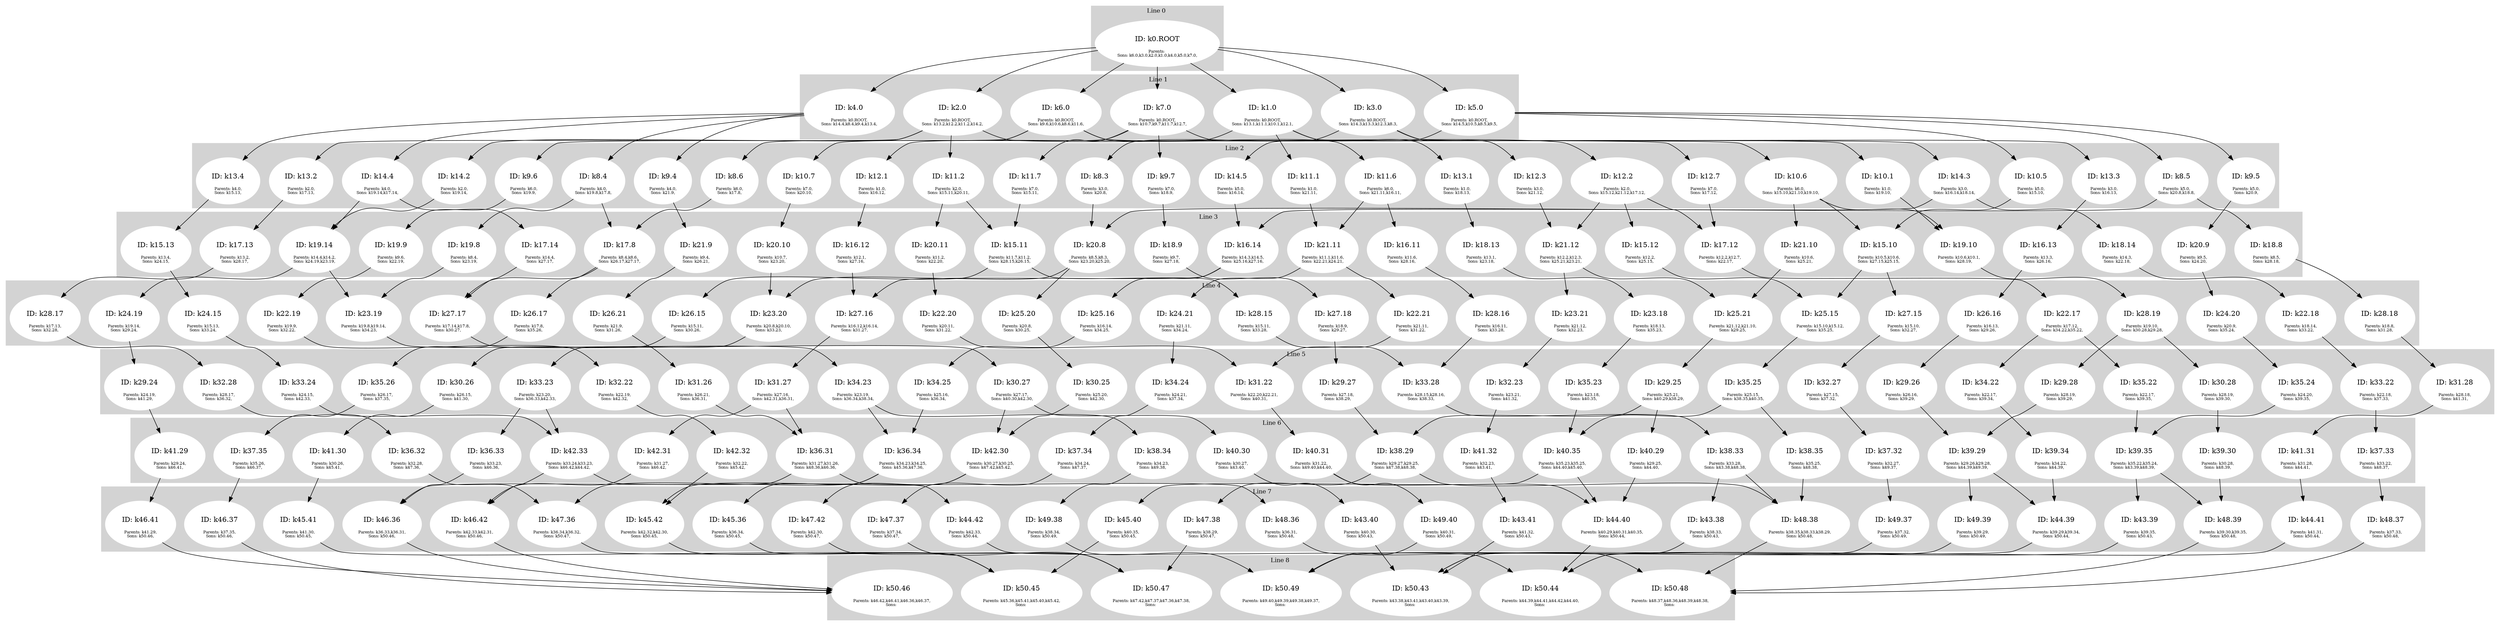 digraph G {
     compound=true 
subgraph cluster_line_0 {
 style=filled;
 color=lightgrey; 
     node [style=filled,color=white]; 
k0_ROOT [label=<<BR /> ID: k0.ROOT <BR /><BR /><FONT POINT-SIZE="8">Parents: </FONT><BR /><FONT POINT-SIZE="8">Sons: k6.0,k3.0,k2.0,k1.0,k4.0,k5.0,k7.0,</FONT>>]
     fontsize="12" 
     label = "Line 0 " 
 }
subgraph cluster_line_1 {
 style=filled;
 color=lightgrey; 
     node [style=filled,color=white]; 
k6_0 [label=<<BR /> ID: k6.0 <BR /><BR /><FONT POINT-SIZE="8">Parents: k0.ROOT,</FONT><BR /><FONT POINT-SIZE="8">Sons: k9.6,k10.6,k8.6,k11.6,</FONT>>]k3_0 [label=<<BR /> ID: k3.0 <BR /><BR /><FONT POINT-SIZE="8">Parents: k0.ROOT,</FONT><BR /><FONT POINT-SIZE="8">Sons: k14.3,k13.3,k12.3,k8.3,</FONT>>]k2_0 [label=<<BR /> ID: k2.0 <BR /><BR /><FONT POINT-SIZE="8">Parents: k0.ROOT,</FONT><BR /><FONT POINT-SIZE="8">Sons: k13.2,k12.2,k11.2,k14.2,</FONT>>]k1_0 [label=<<BR /> ID: k1.0 <BR /><BR /><FONT POINT-SIZE="8">Parents: k0.ROOT,</FONT><BR /><FONT POINT-SIZE="8">Sons: k13.1,k11.1,k10.1,k12.1,</FONT>>]k4_0 [label=<<BR /> ID: k4.0 <BR /><BR /><FONT POINT-SIZE="8">Parents: k0.ROOT,</FONT><BR /><FONT POINT-SIZE="8">Sons: k14.4,k8.4,k9.4,k13.4,</FONT>>]k5_0 [label=<<BR /> ID: k5.0 <BR /><BR /><FONT POINT-SIZE="8">Parents: k0.ROOT,</FONT><BR /><FONT POINT-SIZE="8">Sons: k14.5,k10.5,k8.5,k9.5,</FONT>>]k7_0 [label=<<BR /> ID: k7.0 <BR /><BR /><FONT POINT-SIZE="8">Parents: k0.ROOT,</FONT><BR /><FONT POINT-SIZE="8">Sons: k10.7,k9.7,k11.7,k12.7,</FONT>>]
     fontsize="12" 
     label = "Line 1 " 
 }
subgraph cluster_line_2 {
 style=filled;
 color=lightgrey; 
     node [style=filled,color=white]; 
k14_5 [label=<<BR /> ID: k14.5 <BR /><BR /><FONT POINT-SIZE="8">Parents: k5.0,</FONT><BR /><FONT POINT-SIZE="8">Sons: k16.14,</FONT>>]k14_4 [label=<<BR /> ID: k14.4 <BR /><BR /><FONT POINT-SIZE="8">Parents: k4.0,</FONT><BR /><FONT POINT-SIZE="8">Sons: k19.14,k17.14,</FONT>>]k10_7 [label=<<BR /> ID: k10.7 <BR /><BR /><FONT POINT-SIZE="8">Parents: k7.0,</FONT><BR /><FONT POINT-SIZE="8">Sons: k20.10,</FONT>>]k8_4 [label=<<BR /> ID: k8.4 <BR /><BR /><FONT POINT-SIZE="8">Parents: k4.0,</FONT><BR /><FONT POINT-SIZE="8">Sons: k19.8,k17.8,</FONT>>]k12_2 [label=<<BR /> ID: k12.2 <BR /><BR /><FONT POINT-SIZE="8">Parents: k2.0,</FONT><BR /><FONT POINT-SIZE="8">Sons: k15.12,k21.12,k17.12,</FONT>>]k11_7 [label=<<BR /> ID: k11.7 <BR /><BR /><FONT POINT-SIZE="8">Parents: k7.0,</FONT><BR /><FONT POINT-SIZE="8">Sons: k15.11,</FONT>>]k13_1 [label=<<BR /> ID: k13.1 <BR /><BR /><FONT POINT-SIZE="8">Parents: k1.0,</FONT><BR /><FONT POINT-SIZE="8">Sons: k18.13,</FONT>>]k9_5 [label=<<BR /> ID: k9.5 <BR /><BR /><FONT POINT-SIZE="8">Parents: k5.0,</FONT><BR /><FONT POINT-SIZE="8">Sons: k20.9,</FONT>>]k10_6 [label=<<BR /> ID: k10.6 <BR /><BR /><FONT POINT-SIZE="8">Parents: k6.0,</FONT><BR /><FONT POINT-SIZE="8">Sons: k15.10,k21.10,k19.10,</FONT>>]k9_6 [label=<<BR /> ID: k9.6 <BR /><BR /><FONT POINT-SIZE="8">Parents: k6.0,</FONT><BR /><FONT POINT-SIZE="8">Sons: k19.9,</FONT>>]k14_2 [label=<<BR /> ID: k14.2 <BR /><BR /><FONT POINT-SIZE="8">Parents: k2.0,</FONT><BR /><FONT POINT-SIZE="8">Sons: k19.14,</FONT>>]k12_1 [label=<<BR /> ID: k12.1 <BR /><BR /><FONT POINT-SIZE="8">Parents: k1.0,</FONT><BR /><FONT POINT-SIZE="8">Sons: k16.12,</FONT>>]k8_3 [label=<<BR /> ID: k8.3 <BR /><BR /><FONT POINT-SIZE="8">Parents: k3.0,</FONT><BR /><FONT POINT-SIZE="8">Sons: k20.8,</FONT>>]k14_3 [label=<<BR /> ID: k14.3 <BR /><BR /><FONT POINT-SIZE="8">Parents: k3.0,</FONT><BR /><FONT POINT-SIZE="8">Sons: k16.14,k18.14,</FONT>>]k13_3 [label=<<BR /> ID: k13.3 <BR /><BR /><FONT POINT-SIZE="8">Parents: k3.0,</FONT><BR /><FONT POINT-SIZE="8">Sons: k16.13,</FONT>>]k13_4 [label=<<BR /> ID: k13.4 <BR /><BR /><FONT POINT-SIZE="8">Parents: k4.0,</FONT><BR /><FONT POINT-SIZE="8">Sons: k15.13,</FONT>>]k10_5 [label=<<BR /> ID: k10.5 <BR /><BR /><FONT POINT-SIZE="8">Parents: k5.0,</FONT><BR /><FONT POINT-SIZE="8">Sons: k15.10,</FONT>>]k9_7 [label=<<BR /> ID: k9.7 <BR /><BR /><FONT POINT-SIZE="8">Parents: k7.0,</FONT><BR /><FONT POINT-SIZE="8">Sons: k18.9,</FONT>>]k11_1 [label=<<BR /> ID: k11.1 <BR /><BR /><FONT POINT-SIZE="8">Parents: k1.0,</FONT><BR /><FONT POINT-SIZE="8">Sons: k21.11,</FONT>>]k12_3 [label=<<BR /> ID: k12.3 <BR /><BR /><FONT POINT-SIZE="8">Parents: k3.0,</FONT><BR /><FONT POINT-SIZE="8">Sons: k21.12,</FONT>>]k8_6 [label=<<BR /> ID: k8.6 <BR /><BR /><FONT POINT-SIZE="8">Parents: k6.0,</FONT><BR /><FONT POINT-SIZE="8">Sons: k17.8,</FONT>>]k9_4 [label=<<BR /> ID: k9.4 <BR /><BR /><FONT POINT-SIZE="8">Parents: k4.0,</FONT><BR /><FONT POINT-SIZE="8">Sons: k21.9,</FONT>>]k13_2 [label=<<BR /> ID: k13.2 <BR /><BR /><FONT POINT-SIZE="8">Parents: k2.0,</FONT><BR /><FONT POINT-SIZE="8">Sons: k17.13,</FONT>>]k8_5 [label=<<BR /> ID: k8.5 <BR /><BR /><FONT POINT-SIZE="8">Parents: k5.0,</FONT><BR /><FONT POINT-SIZE="8">Sons: k20.8,k18.8,</FONT>>]k11_2 [label=<<BR /> ID: k11.2 <BR /><BR /><FONT POINT-SIZE="8">Parents: k2.0,</FONT><BR /><FONT POINT-SIZE="8">Sons: k15.11,k20.11,</FONT>>]k10_1 [label=<<BR /> ID: k10.1 <BR /><BR /><FONT POINT-SIZE="8">Parents: k1.0,</FONT><BR /><FONT POINT-SIZE="8">Sons: k19.10,</FONT>>]k12_7 [label=<<BR /> ID: k12.7 <BR /><BR /><FONT POINT-SIZE="8">Parents: k7.0,</FONT><BR /><FONT POINT-SIZE="8">Sons: k17.12,</FONT>>]k11_6 [label=<<BR /> ID: k11.6 <BR /><BR /><FONT POINT-SIZE="8">Parents: k6.0,</FONT><BR /><FONT POINT-SIZE="8">Sons: k21.11,k16.11,</FONT>>]
     fontsize="12" 
     label = "Line 2 " 
 }
subgraph cluster_line_3 {
 style=filled;
 color=lightgrey; 
     node [style=filled,color=white]; 
k21_9 [label=<<BR /> ID: k21.9 <BR /><BR /><FONT POINT-SIZE="8">Parents: k9.4,</FONT><BR /><FONT POINT-SIZE="8">Sons: k26.21,</FONT>>]k19_9 [label=<<BR /> ID: k19.9 <BR /><BR /><FONT POINT-SIZE="8">Parents: k9.6,</FONT><BR /><FONT POINT-SIZE="8">Sons: k22.19,</FONT>>]k18_14 [label=<<BR /> ID: k18.14 <BR /><BR /><FONT POINT-SIZE="8">Parents: k14.3,</FONT><BR /><FONT POINT-SIZE="8">Sons: k22.18,</FONT>>]k15_10 [label=<<BR /> ID: k15.10 <BR /><BR /><FONT POINT-SIZE="8">Parents: k10.5,k10.6,</FONT><BR /><FONT POINT-SIZE="8">Sons: k27.15,k25.15,</FONT>>]k18_9 [label=<<BR /> ID: k18.9 <BR /><BR /><FONT POINT-SIZE="8">Parents: k9.7,</FONT><BR /><FONT POINT-SIZE="8">Sons: k27.18,</FONT>>]k18_8 [label=<<BR /> ID: k18.8 <BR /><BR /><FONT POINT-SIZE="8">Parents: k8.5,</FONT><BR /><FONT POINT-SIZE="8">Sons: k28.18,</FONT>>]k16_11 [label=<<BR /> ID: k16.11 <BR /><BR /><FONT POINT-SIZE="8">Parents: k11.6,</FONT><BR /><FONT POINT-SIZE="8">Sons: k28.16,</FONT>>]k17_8 [label=<<BR /> ID: k17.8 <BR /><BR /><FONT POINT-SIZE="8">Parents: k8.4,k8.6,</FONT><BR /><FONT POINT-SIZE="8">Sons: k26.17,k27.17,</FONT>>]k15_13 [label=<<BR /> ID: k15.13 <BR /><BR /><FONT POINT-SIZE="8">Parents: k13.4,</FONT><BR /><FONT POINT-SIZE="8">Sons: k24.15,</FONT>>]k16_14 [label=<<BR /> ID: k16.14 <BR /><BR /><FONT POINT-SIZE="8">Parents: k14.3,k14.5,</FONT><BR /><FONT POINT-SIZE="8">Sons: k25.16,k27.16,</FONT>>]k21_12 [label=<<BR /> ID: k21.12 <BR /><BR /><FONT POINT-SIZE="8">Parents: k12.2,k12.3,</FONT><BR /><FONT POINT-SIZE="8">Sons: k25.21,k23.21,</FONT>>]k19_14 [label=<<BR /> ID: k19.14 <BR /><BR /><FONT POINT-SIZE="8">Parents: k14.4,k14.2,</FONT><BR /><FONT POINT-SIZE="8">Sons: k24.19,k23.19,</FONT>>]k19_10 [label=<<BR /> ID: k19.10 <BR /><BR /><FONT POINT-SIZE="8">Parents: k10.6,k10.1,</FONT><BR /><FONT POINT-SIZE="8">Sons: k28.19,</FONT>>]k17_14 [label=<<BR /> ID: k17.14 <BR /><BR /><FONT POINT-SIZE="8">Parents: k14.4,</FONT><BR /><FONT POINT-SIZE="8">Sons: k27.17,</FONT>>]k17_13 [label=<<BR /> ID: k17.13 <BR /><BR /><FONT POINT-SIZE="8">Parents: k13.2,</FONT><BR /><FONT POINT-SIZE="8">Sons: k28.17,</FONT>>]k21_11 [label=<<BR /> ID: k21.11 <BR /><BR /><FONT POINT-SIZE="8">Parents: k11.1,k11.6,</FONT><BR /><FONT POINT-SIZE="8">Sons: k22.21,k24.21,</FONT>>]k15_11 [label=<<BR /> ID: k15.11 <BR /><BR /><FONT POINT-SIZE="8">Parents: k11.7,k11.2,</FONT><BR /><FONT POINT-SIZE="8">Sons: k28.15,k26.15,</FONT>>]k20_11 [label=<<BR /> ID: k20.11 <BR /><BR /><FONT POINT-SIZE="8">Parents: k11.2,</FONT><BR /><FONT POINT-SIZE="8">Sons: k22.20,</FONT>>]k20_10 [label=<<BR /> ID: k20.10 <BR /><BR /><FONT POINT-SIZE="8">Parents: k10.7,</FONT><BR /><FONT POINT-SIZE="8">Sons: k23.20,</FONT>>]k16_12 [label=<<BR /> ID: k16.12 <BR /><BR /><FONT POINT-SIZE="8">Parents: k12.1,</FONT><BR /><FONT POINT-SIZE="8">Sons: k27.16,</FONT>>]k15_12 [label=<<BR /> ID: k15.12 <BR /><BR /><FONT POINT-SIZE="8">Parents: k12.2,</FONT><BR /><FONT POINT-SIZE="8">Sons: k25.15,</FONT>>]k19_8 [label=<<BR /> ID: k19.8 <BR /><BR /><FONT POINT-SIZE="8">Parents: k8.4,</FONT><BR /><FONT POINT-SIZE="8">Sons: k23.19,</FONT>>]k16_13 [label=<<BR /> ID: k16.13 <BR /><BR /><FONT POINT-SIZE="8">Parents: k13.3,</FONT><BR /><FONT POINT-SIZE="8">Sons: k26.16,</FONT>>]k21_10 [label=<<BR /> ID: k21.10 <BR /><BR /><FONT POINT-SIZE="8">Parents: k10.6,</FONT><BR /><FONT POINT-SIZE="8">Sons: k25.21,</FONT>>]k18_13 [label=<<BR /> ID: k18.13 <BR /><BR /><FONT POINT-SIZE="8">Parents: k13.1,</FONT><BR /><FONT POINT-SIZE="8">Sons: k23.18,</FONT>>]k20_8 [label=<<BR /> ID: k20.8 <BR /><BR /><FONT POINT-SIZE="8">Parents: k8.5,k8.3,</FONT><BR /><FONT POINT-SIZE="8">Sons: k23.20,k25.20,</FONT>>]k17_12 [label=<<BR /> ID: k17.12 <BR /><BR /><FONT POINT-SIZE="8">Parents: k12.2,k12.7,</FONT><BR /><FONT POINT-SIZE="8">Sons: k22.17,</FONT>>]k20_9 [label=<<BR /> ID: k20.9 <BR /><BR /><FONT POINT-SIZE="8">Parents: k9.5,</FONT><BR /><FONT POINT-SIZE="8">Sons: k24.20,</FONT>>]
     fontsize="12" 
     label = "Line 3 " 
 }
subgraph cluster_line_4 {
 style=filled;
 color=lightgrey; 
     node [style=filled,color=white]; 
k28_15 [label=<<BR /> ID: k28.15 <BR /><BR /><FONT POINT-SIZE="8">Parents: k15.11,</FONT><BR /><FONT POINT-SIZE="8">Sons: k33.28,</FONT>>]k28_19 [label=<<BR /> ID: k28.19 <BR /><BR /><FONT POINT-SIZE="8">Parents: k19.10,</FONT><BR /><FONT POINT-SIZE="8">Sons: k30.28,k29.28,</FONT>>]k27_15 [label=<<BR /> ID: k27.15 <BR /><BR /><FONT POINT-SIZE="8">Parents: k15.10,</FONT><BR /><FONT POINT-SIZE="8">Sons: k32.27,</FONT>>]k23_20 [label=<<BR /> ID: k23.20 <BR /><BR /><FONT POINT-SIZE="8">Parents: k20.8,k20.10,</FONT><BR /><FONT POINT-SIZE="8">Sons: k33.23,</FONT>>]k22_21 [label=<<BR /> ID: k22.21 <BR /><BR /><FONT POINT-SIZE="8">Parents: k21.11,</FONT><BR /><FONT POINT-SIZE="8">Sons: k31.22,</FONT>>]k27_17 [label=<<BR /> ID: k27.17 <BR /><BR /><FONT POINT-SIZE="8">Parents: k17.14,k17.8,</FONT><BR /><FONT POINT-SIZE="8">Sons: k30.27,</FONT>>]k24_19 [label=<<BR /> ID: k24.19 <BR /><BR /><FONT POINT-SIZE="8">Parents: k19.14,</FONT><BR /><FONT POINT-SIZE="8">Sons: k29.24,</FONT>>]k25_15 [label=<<BR /> ID: k25.15 <BR /><BR /><FONT POINT-SIZE="8">Parents: k15.10,k15.12,</FONT><BR /><FONT POINT-SIZE="8">Sons: k35.25,</FONT>>]k27_16 [label=<<BR /> ID: k27.16 <BR /><BR /><FONT POINT-SIZE="8">Parents: k16.12,k16.14,</FONT><BR /><FONT POINT-SIZE="8">Sons: k31.27,</FONT>>]k22_19 [label=<<BR /> ID: k22.19 <BR /><BR /><FONT POINT-SIZE="8">Parents: k19.9,</FONT><BR /><FONT POINT-SIZE="8">Sons: k32.22,</FONT>>]k26_17 [label=<<BR /> ID: k26.17 <BR /><BR /><FONT POINT-SIZE="8">Parents: k17.8,</FONT><BR /><FONT POINT-SIZE="8">Sons: k35.26,</FONT>>]k22_18 [label=<<BR /> ID: k22.18 <BR /><BR /><FONT POINT-SIZE="8">Parents: k18.14,</FONT><BR /><FONT POINT-SIZE="8">Sons: k33.22,</FONT>>]k26_15 [label=<<BR /> ID: k26.15 <BR /><BR /><FONT POINT-SIZE="8">Parents: k15.11,</FONT><BR /><FONT POINT-SIZE="8">Sons: k30.26,</FONT>>]k25_20 [label=<<BR /> ID: k25.20 <BR /><BR /><FONT POINT-SIZE="8">Parents: k20.8,</FONT><BR /><FONT POINT-SIZE="8">Sons: k30.25,</FONT>>]k23_18 [label=<<BR /> ID: k23.18 <BR /><BR /><FONT POINT-SIZE="8">Parents: k18.13,</FONT><BR /><FONT POINT-SIZE="8">Sons: k35.23,</FONT>>]k26_16 [label=<<BR /> ID: k26.16 <BR /><BR /><FONT POINT-SIZE="8">Parents: k16.13,</FONT><BR /><FONT POINT-SIZE="8">Sons: k29.26,</FONT>>]k22_17 [label=<<BR /> ID: k22.17 <BR /><BR /><FONT POINT-SIZE="8">Parents: k17.12,</FONT><BR /><FONT POINT-SIZE="8">Sons: k34.22,k35.22,</FONT>>]k22_20 [label=<<BR /> ID: k22.20 <BR /><BR /><FONT POINT-SIZE="8">Parents: k20.11,</FONT><BR /><FONT POINT-SIZE="8">Sons: k31.22,</FONT>>]k25_21 [label=<<BR /> ID: k25.21 <BR /><BR /><FONT POINT-SIZE="8">Parents: k21.12,k21.10,</FONT><BR /><FONT POINT-SIZE="8">Sons: k29.25,</FONT>>]k25_16 [label=<<BR /> ID: k25.16 <BR /><BR /><FONT POINT-SIZE="8">Parents: k16.14,</FONT><BR /><FONT POINT-SIZE="8">Sons: k34.25,</FONT>>]k28_16 [label=<<BR /> ID: k28.16 <BR /><BR /><FONT POINT-SIZE="8">Parents: k16.11,</FONT><BR /><FONT POINT-SIZE="8">Sons: k33.28,</FONT>>]k24_15 [label=<<BR /> ID: k24.15 <BR /><BR /><FONT POINT-SIZE="8">Parents: k15.13,</FONT><BR /><FONT POINT-SIZE="8">Sons: k33.24,</FONT>>]k23_21 [label=<<BR /> ID: k23.21 <BR /><BR /><FONT POINT-SIZE="8">Parents: k21.12,</FONT><BR /><FONT POINT-SIZE="8">Sons: k32.23,</FONT>>]k28_17 [label=<<BR /> ID: k28.17 <BR /><BR /><FONT POINT-SIZE="8">Parents: k17.13,</FONT><BR /><FONT POINT-SIZE="8">Sons: k32.28,</FONT>>]k27_18 [label=<<BR /> ID: k27.18 <BR /><BR /><FONT POINT-SIZE="8">Parents: k18.9,</FONT><BR /><FONT POINT-SIZE="8">Sons: k29.27,</FONT>>]k28_18 [label=<<BR /> ID: k28.18 <BR /><BR /><FONT POINT-SIZE="8">Parents: k18.8,</FONT><BR /><FONT POINT-SIZE="8">Sons: k31.28,</FONT>>]k26_21 [label=<<BR /> ID: k26.21 <BR /><BR /><FONT POINT-SIZE="8">Parents: k21.9,</FONT><BR /><FONT POINT-SIZE="8">Sons: k31.26,</FONT>>]k24_21 [label=<<BR /> ID: k24.21 <BR /><BR /><FONT POINT-SIZE="8">Parents: k21.11,</FONT><BR /><FONT POINT-SIZE="8">Sons: k34.24,</FONT>>]k23_19 [label=<<BR /> ID: k23.19 <BR /><BR /><FONT POINT-SIZE="8">Parents: k19.8,k19.14,</FONT><BR /><FONT POINT-SIZE="8">Sons: k34.23,</FONT>>]k24_20 [label=<<BR /> ID: k24.20 <BR /><BR /><FONT POINT-SIZE="8">Parents: k20.9,</FONT><BR /><FONT POINT-SIZE="8">Sons: k35.24,</FONT>>]
     fontsize="12" 
     label = "Line 4 " 
 }
subgraph cluster_line_5 {
 style=filled;
 color=lightgrey; 
     node [style=filled,color=white]; 
k35_23 [label=<<BR /> ID: k35.23 <BR /><BR /><FONT POINT-SIZE="8">Parents: k23.18,</FONT><BR /><FONT POINT-SIZE="8">Sons: k40.35,</FONT>>]k33_22 [label=<<BR /> ID: k33.22 <BR /><BR /><FONT POINT-SIZE="8">Parents: k22.18,</FONT><BR /><FONT POINT-SIZE="8">Sons: k37.33,</FONT>>]k29_24 [label=<<BR /> ID: k29.24 <BR /><BR /><FONT POINT-SIZE="8">Parents: k24.19,</FONT><BR /><FONT POINT-SIZE="8">Sons: k41.29,</FONT>>]k31_22 [label=<<BR /> ID: k31.22 <BR /><BR /><FONT POINT-SIZE="8">Parents: k22.20,k22.21,</FONT><BR /><FONT POINT-SIZE="8">Sons: k40.31,</FONT>>]k31_28 [label=<<BR /> ID: k31.28 <BR /><BR /><FONT POINT-SIZE="8">Parents: k28.18,</FONT><BR /><FONT POINT-SIZE="8">Sons: k41.31,</FONT>>]k34_22 [label=<<BR /> ID: k34.22 <BR /><BR /><FONT POINT-SIZE="8">Parents: k22.17,</FONT><BR /><FONT POINT-SIZE="8">Sons: k39.34,</FONT>>]k30_27 [label=<<BR /> ID: k30.27 <BR /><BR /><FONT POINT-SIZE="8">Parents: k27.17,</FONT><BR /><FONT POINT-SIZE="8">Sons: k40.30,k42.30,</FONT>>]k34_25 [label=<<BR /> ID: k34.25 <BR /><BR /><FONT POINT-SIZE="8">Parents: k25.16,</FONT><BR /><FONT POINT-SIZE="8">Sons: k36.34,</FONT>>]k33_28 [label=<<BR /> ID: k33.28 <BR /><BR /><FONT POINT-SIZE="8">Parents: k28.15,k28.16,</FONT><BR /><FONT POINT-SIZE="8">Sons: k38.33,</FONT>>]k30_25 [label=<<BR /> ID: k30.25 <BR /><BR /><FONT POINT-SIZE="8">Parents: k25.20,</FONT><BR /><FONT POINT-SIZE="8">Sons: k42.30,</FONT>>]k34_24 [label=<<BR /> ID: k34.24 <BR /><BR /><FONT POINT-SIZE="8">Parents: k24.21,</FONT><BR /><FONT POINT-SIZE="8">Sons: k37.34,</FONT>>]k30_26 [label=<<BR /> ID: k30.26 <BR /><BR /><FONT POINT-SIZE="8">Parents: k26.15,</FONT><BR /><FONT POINT-SIZE="8">Sons: k41.30,</FONT>>]k30_28 [label=<<BR /> ID: k30.28 <BR /><BR /><FONT POINT-SIZE="8">Parents: k28.19,</FONT><BR /><FONT POINT-SIZE="8">Sons: k39.30,</FONT>>]k29_25 [label=<<BR /> ID: k29.25 <BR /><BR /><FONT POINT-SIZE="8">Parents: k25.21,</FONT><BR /><FONT POINT-SIZE="8">Sons: k40.29,k38.29,</FONT>>]k29_28 [label=<<BR /> ID: k29.28 <BR /><BR /><FONT POINT-SIZE="8">Parents: k28.19,</FONT><BR /><FONT POINT-SIZE="8">Sons: k39.29,</FONT>>]k35_22 [label=<<BR /> ID: k35.22 <BR /><BR /><FONT POINT-SIZE="8">Parents: k22.17,</FONT><BR /><FONT POINT-SIZE="8">Sons: k39.35,</FONT>>]k33_23 [label=<<BR /> ID: k33.23 <BR /><BR /><FONT POINT-SIZE="8">Parents: k23.20,</FONT><BR /><FONT POINT-SIZE="8">Sons: k36.33,k42.33,</FONT>>]k35_26 [label=<<BR /> ID: k35.26 <BR /><BR /><FONT POINT-SIZE="8">Parents: k26.17,</FONT><BR /><FONT POINT-SIZE="8">Sons: k37.35,</FONT>>]k35_24 [label=<<BR /> ID: k35.24 <BR /><BR /><FONT POINT-SIZE="8">Parents: k24.20,</FONT><BR /><FONT POINT-SIZE="8">Sons: k39.35,</FONT>>]k29_27 [label=<<BR /> ID: k29.27 <BR /><BR /><FONT POINT-SIZE="8">Parents: k27.18,</FONT><BR /><FONT POINT-SIZE="8">Sons: k38.29,</FONT>>]k35_25 [label=<<BR /> ID: k35.25 <BR /><BR /><FONT POINT-SIZE="8">Parents: k25.15,</FONT><BR /><FONT POINT-SIZE="8">Sons: k38.35,k40.35,</FONT>>]k31_27 [label=<<BR /> ID: k31.27 <BR /><BR /><FONT POINT-SIZE="8">Parents: k27.16,</FONT><BR /><FONT POINT-SIZE="8">Sons: k42.31,k36.31,</FONT>>]k32_28 [label=<<BR /> ID: k32.28 <BR /><BR /><FONT POINT-SIZE="8">Parents: k28.17,</FONT><BR /><FONT POINT-SIZE="8">Sons: k36.32,</FONT>>]k32_27 [label=<<BR /> ID: k32.27 <BR /><BR /><FONT POINT-SIZE="8">Parents: k27.15,</FONT><BR /><FONT POINT-SIZE="8">Sons: k37.32,</FONT>>]k34_23 [label=<<BR /> ID: k34.23 <BR /><BR /><FONT POINT-SIZE="8">Parents: k23.19,</FONT><BR /><FONT POINT-SIZE="8">Sons: k36.34,k38.34,</FONT>>]k32_22 [label=<<BR /> ID: k32.22 <BR /><BR /><FONT POINT-SIZE="8">Parents: k22.19,</FONT><BR /><FONT POINT-SIZE="8">Sons: k42.32,</FONT>>]k33_24 [label=<<BR /> ID: k33.24 <BR /><BR /><FONT POINT-SIZE="8">Parents: k24.15,</FONT><BR /><FONT POINT-SIZE="8">Sons: k42.33,</FONT>>]k31_26 [label=<<BR /> ID: k31.26 <BR /><BR /><FONT POINT-SIZE="8">Parents: k26.21,</FONT><BR /><FONT POINT-SIZE="8">Sons: k36.31,</FONT>>]k29_26 [label=<<BR /> ID: k29.26 <BR /><BR /><FONT POINT-SIZE="8">Parents: k26.16,</FONT><BR /><FONT POINT-SIZE="8">Sons: k39.29,</FONT>>]k32_23 [label=<<BR /> ID: k32.23 <BR /><BR /><FONT POINT-SIZE="8">Parents: k23.21,</FONT><BR /><FONT POINT-SIZE="8">Sons: k41.32,</FONT>>]
     fontsize="12" 
     label = "Line 5 " 
 }
subgraph cluster_line_6 {
 style=filled;
 color=lightgrey; 
     node [style=filled,color=white]; 
k37_35 [label=<<BR /> ID: k37.35 <BR /><BR /><FONT POINT-SIZE="8">Parents: k35.26,</FONT><BR /><FONT POINT-SIZE="8">Sons: k46.37,</FONT>>]k42_33 [label=<<BR /> ID: k42.33 <BR /><BR /><FONT POINT-SIZE="8">Parents: k33.24,k33.23,</FONT><BR /><FONT POINT-SIZE="8">Sons: k46.42,k44.42,</FONT>>]k38_34 [label=<<BR /> ID: k38.34 <BR /><BR /><FONT POINT-SIZE="8">Parents: k34.23,</FONT><BR /><FONT POINT-SIZE="8">Sons: k49.38,</FONT>>]k42_31 [label=<<BR /> ID: k42.31 <BR /><BR /><FONT POINT-SIZE="8">Parents: k31.27,</FONT><BR /><FONT POINT-SIZE="8">Sons: k46.42,</FONT>>]k38_35 [label=<<BR /> ID: k38.35 <BR /><BR /><FONT POINT-SIZE="8">Parents: k35.25,</FONT><BR /><FONT POINT-SIZE="8">Sons: k48.38,</FONT>>]k37_34 [label=<<BR /> ID: k37.34 <BR /><BR /><FONT POINT-SIZE="8">Parents: k34.24,</FONT><BR /><FONT POINT-SIZE="8">Sons: k47.37,</FONT>>]k41_32 [label=<<BR /> ID: k41.32 <BR /><BR /><FONT POINT-SIZE="8">Parents: k32.23,</FONT><BR /><FONT POINT-SIZE="8">Sons: k43.41,</FONT>>]k36_32 [label=<<BR /> ID: k36.32 <BR /><BR /><FONT POINT-SIZE="8">Parents: k32.28,</FONT><BR /><FONT POINT-SIZE="8">Sons: k47.36,</FONT>>]k39_29 [label=<<BR /> ID: k39.29 <BR /><BR /><FONT POINT-SIZE="8">Parents: k29.26,k29.28,</FONT><BR /><FONT POINT-SIZE="8">Sons: k44.39,k49.39,</FONT>>]k39_30 [label=<<BR /> ID: k39.30 <BR /><BR /><FONT POINT-SIZE="8">Parents: k30.28,</FONT><BR /><FONT POINT-SIZE="8">Sons: k48.39,</FONT>>]k39_35 [label=<<BR /> ID: k39.35 <BR /><BR /><FONT POINT-SIZE="8">Parents: k35.22,k35.24,</FONT><BR /><FONT POINT-SIZE="8">Sons: k43.39,k48.39,</FONT>>]k41_29 [label=<<BR /> ID: k41.29 <BR /><BR /><FONT POINT-SIZE="8">Parents: k29.24,</FONT><BR /><FONT POINT-SIZE="8">Sons: k46.41,</FONT>>]k42_30 [label=<<BR /> ID: k42.30 <BR /><BR /><FONT POINT-SIZE="8">Parents: k30.27,k30.25,</FONT><BR /><FONT POINT-SIZE="8">Sons: k47.42,k45.42,</FONT>>]k37_32 [label=<<BR /> ID: k37.32 <BR /><BR /><FONT POINT-SIZE="8">Parents: k32.27,</FONT><BR /><FONT POINT-SIZE="8">Sons: k49.37,</FONT>>]k40_35 [label=<<BR /> ID: k40.35 <BR /><BR /><FONT POINT-SIZE="8">Parents: k35.23,k35.25,</FONT><BR /><FONT POINT-SIZE="8">Sons: k44.40,k45.40,</FONT>>]k36_33 [label=<<BR /> ID: k36.33 <BR /><BR /><FONT POINT-SIZE="8">Parents: k33.23,</FONT><BR /><FONT POINT-SIZE="8">Sons: k46.36,</FONT>>]k40_29 [label=<<BR /> ID: k40.29 <BR /><BR /><FONT POINT-SIZE="8">Parents: k29.25,</FONT><BR /><FONT POINT-SIZE="8">Sons: k44.40,</FONT>>]k37_33 [label=<<BR /> ID: k37.33 <BR /><BR /><FONT POINT-SIZE="8">Parents: k33.22,</FONT><BR /><FONT POINT-SIZE="8">Sons: k48.37,</FONT>>]k40_31 [label=<<BR /> ID: k40.31 <BR /><BR /><FONT POINT-SIZE="8">Parents: k31.22,</FONT><BR /><FONT POINT-SIZE="8">Sons: k49.40,k44.40,</FONT>>]k38_33 [label=<<BR /> ID: k38.33 <BR /><BR /><FONT POINT-SIZE="8">Parents: k33.28,</FONT><BR /><FONT POINT-SIZE="8">Sons: k43.38,k48.38,</FONT>>]k36_31 [label=<<BR /> ID: k36.31 <BR /><BR /><FONT POINT-SIZE="8">Parents: k31.27,k31.26,</FONT><BR /><FONT POINT-SIZE="8">Sons: k48.36,k46.36,</FONT>>]k39_34 [label=<<BR /> ID: k39.34 <BR /><BR /><FONT POINT-SIZE="8">Parents: k34.22,</FONT><BR /><FONT POINT-SIZE="8">Sons: k44.39,</FONT>>]k40_30 [label=<<BR /> ID: k40.30 <BR /><BR /><FONT POINT-SIZE="8">Parents: k30.27,</FONT><BR /><FONT POINT-SIZE="8">Sons: k43.40,</FONT>>]k41_31 [label=<<BR /> ID: k41.31 <BR /><BR /><FONT POINT-SIZE="8">Parents: k31.28,</FONT><BR /><FONT POINT-SIZE="8">Sons: k44.41,</FONT>>]k42_32 [label=<<BR /> ID: k42.32 <BR /><BR /><FONT POINT-SIZE="8">Parents: k32.22,</FONT><BR /><FONT POINT-SIZE="8">Sons: k45.42,</FONT>>]k36_34 [label=<<BR /> ID: k36.34 <BR /><BR /><FONT POINT-SIZE="8">Parents: k34.23,k34.25,</FONT><BR /><FONT POINT-SIZE="8">Sons: k45.36,k47.36,</FONT>>]k41_30 [label=<<BR /> ID: k41.30 <BR /><BR /><FONT POINT-SIZE="8">Parents: k30.26,</FONT><BR /><FONT POINT-SIZE="8">Sons: k45.41,</FONT>>]k38_29 [label=<<BR /> ID: k38.29 <BR /><BR /><FONT POINT-SIZE="8">Parents: k29.27,k29.25,</FONT><BR /><FONT POINT-SIZE="8">Sons: k47.38,k48.38,</FONT>>]
     fontsize="12" 
     label = "Line 6 " 
 }
subgraph cluster_line_7 {
 style=filled;
 color=lightgrey; 
     node [style=filled,color=white]; 
k49_40 [label=<<BR /> ID: k49.40 <BR /><BR /><FONT POINT-SIZE="8">Parents: k40.31,</FONT><BR /><FONT POINT-SIZE="8">Sons: k50.49,</FONT>>]k49_39 [label=<<BR /> ID: k49.39 <BR /><BR /><FONT POINT-SIZE="8">Parents: k39.29,</FONT><BR /><FONT POINT-SIZE="8">Sons: k50.49,</FONT>>]k47_42 [label=<<BR /> ID: k47.42 <BR /><BR /><FONT POINT-SIZE="8">Parents: k42.30,</FONT><BR /><FONT POINT-SIZE="8">Sons: k50.47,</FONT>>]k44_39 [label=<<BR /> ID: k44.39 <BR /><BR /><FONT POINT-SIZE="8">Parents: k39.29,k39.34,</FONT><BR /><FONT POINT-SIZE="8">Sons: k50.44,</FONT>>]k46_42 [label=<<BR /> ID: k46.42 <BR /><BR /><FONT POINT-SIZE="8">Parents: k42.33,k42.31,</FONT><BR /><FONT POINT-SIZE="8">Sons: k50.46,</FONT>>]k43_39 [label=<<BR /> ID: k43.39 <BR /><BR /><FONT POINT-SIZE="8">Parents: k39.35,</FONT><BR /><FONT POINT-SIZE="8">Sons: k50.43,</FONT>>]k46_41 [label=<<BR /> ID: k46.41 <BR /><BR /><FONT POINT-SIZE="8">Parents: k41.29,</FONT><BR /><FONT POINT-SIZE="8">Sons: k50.46,</FONT>>]k47_38 [label=<<BR /> ID: k47.38 <BR /><BR /><FONT POINT-SIZE="8">Parents: k38.29,</FONT><BR /><FONT POINT-SIZE="8">Sons: k50.47,</FONT>>]k44_40 [label=<<BR /> ID: k44.40 <BR /><BR /><FONT POINT-SIZE="8">Parents: k40.29,k40.31,k40.35,</FONT><BR /><FONT POINT-SIZE="8">Sons: k50.44,</FONT>>]k45_42 [label=<<BR /> ID: k45.42 <BR /><BR /><FONT POINT-SIZE="8">Parents: k42.32,k42.30,</FONT><BR /><FONT POINT-SIZE="8">Sons: k50.45,</FONT>>]k49_37 [label=<<BR /> ID: k49.37 <BR /><BR /><FONT POINT-SIZE="8">Parents: k37.32,</FONT><BR /><FONT POINT-SIZE="8">Sons: k50.49,</FONT>>]k43_38 [label=<<BR /> ID: k43.38 <BR /><BR /><FONT POINT-SIZE="8">Parents: k38.33,</FONT><BR /><FONT POINT-SIZE="8">Sons: k50.43,</FONT>>]k43_41 [label=<<BR /> ID: k43.41 <BR /><BR /><FONT POINT-SIZE="8">Parents: k41.32,</FONT><BR /><FONT POINT-SIZE="8">Sons: k50.43,</FONT>>]k49_38 [label=<<BR /> ID: k49.38 <BR /><BR /><FONT POINT-SIZE="8">Parents: k38.34,</FONT><BR /><FONT POINT-SIZE="8">Sons: k50.49,</FONT>>]k47_37 [label=<<BR /> ID: k47.37 <BR /><BR /><FONT POINT-SIZE="8">Parents: k37.34,</FONT><BR /><FONT POINT-SIZE="8">Sons: k50.47,</FONT>>]k48_36 [label=<<BR /> ID: k48.36 <BR /><BR /><FONT POINT-SIZE="8">Parents: k36.31,</FONT><BR /><FONT POINT-SIZE="8">Sons: k50.48,</FONT>>]k45_40 [label=<<BR /> ID: k45.40 <BR /><BR /><FONT POINT-SIZE="8">Parents: k40.35,</FONT><BR /><FONT POINT-SIZE="8">Sons: k50.45,</FONT>>]k46_36 [label=<<BR /> ID: k46.36 <BR /><BR /><FONT POINT-SIZE="8">Parents: k36.33,k36.31,</FONT><BR /><FONT POINT-SIZE="8">Sons: k50.46,</FONT>>]k48_39 [label=<<BR /> ID: k48.39 <BR /><BR /><FONT POINT-SIZE="8">Parents: k39.30,k39.35,</FONT><BR /><FONT POINT-SIZE="8">Sons: k50.48,</FONT>>]k48_37 [label=<<BR /> ID: k48.37 <BR /><BR /><FONT POINT-SIZE="8">Parents: k37.33,</FONT><BR /><FONT POINT-SIZE="8">Sons: k50.48,</FONT>>]k45_36 [label=<<BR /> ID: k45.36 <BR /><BR /><FONT POINT-SIZE="8">Parents: k36.34,</FONT><BR /><FONT POINT-SIZE="8">Sons: k50.45,</FONT>>]k44_41 [label=<<BR /> ID: k44.41 <BR /><BR /><FONT POINT-SIZE="8">Parents: k41.31,</FONT><BR /><FONT POINT-SIZE="8">Sons: k50.44,</FONT>>]k47_36 [label=<<BR /> ID: k47.36 <BR /><BR /><FONT POINT-SIZE="8">Parents: k36.34,k36.32,</FONT><BR /><FONT POINT-SIZE="8">Sons: k50.47,</FONT>>]k45_41 [label=<<BR /> ID: k45.41 <BR /><BR /><FONT POINT-SIZE="8">Parents: k41.30,</FONT><BR /><FONT POINT-SIZE="8">Sons: k50.45,</FONT>>]k43_40 [label=<<BR /> ID: k43.40 <BR /><BR /><FONT POINT-SIZE="8">Parents: k40.30,</FONT><BR /><FONT POINT-SIZE="8">Sons: k50.43,</FONT>>]k44_42 [label=<<BR /> ID: k44.42 <BR /><BR /><FONT POINT-SIZE="8">Parents: k42.33,</FONT><BR /><FONT POINT-SIZE="8">Sons: k50.44,</FONT>>]k48_38 [label=<<BR /> ID: k48.38 <BR /><BR /><FONT POINT-SIZE="8">Parents: k38.35,k38.33,k38.29,</FONT><BR /><FONT POINT-SIZE="8">Sons: k50.48,</FONT>>]k46_37 [label=<<BR /> ID: k46.37 <BR /><BR /><FONT POINT-SIZE="8">Parents: k37.35,</FONT><BR /><FONT POINT-SIZE="8">Sons: k50.46,</FONT>>]
     fontsize="12" 
     label = "Line 7 " 
 }
subgraph cluster_line_8 {
 style=filled;
 color=lightgrey; 
     node [style=filled,color=white]; 
k50_43 [label=<<BR /> ID: k50.43 <BR /><BR /><FONT POINT-SIZE="8">Parents: k43.38,k43.41,k43.40,k43.39,</FONT><BR /><FONT POINT-SIZE="8">Sons: </FONT>>]k50_48 [label=<<BR /> ID: k50.48 <BR /><BR /><FONT POINT-SIZE="8">Parents: k48.37,k48.36,k48.39,k48.38,</FONT><BR /><FONT POINT-SIZE="8">Sons: </FONT>>]k50_44 [label=<<BR /> ID: k50.44 <BR /><BR /><FONT POINT-SIZE="8">Parents: k44.39,k44.41,k44.42,k44.40,</FONT><BR /><FONT POINT-SIZE="8">Sons: </FONT>>]k50_47 [label=<<BR /> ID: k50.47 <BR /><BR /><FONT POINT-SIZE="8">Parents: k47.42,k47.37,k47.36,k47.38,</FONT><BR /><FONT POINT-SIZE="8">Sons: </FONT>>]k50_49 [label=<<BR /> ID: k50.49 <BR /><BR /><FONT POINT-SIZE="8">Parents: k49.40,k49.39,k49.38,k49.37,</FONT><BR /><FONT POINT-SIZE="8">Sons: </FONT>>]k50_46 [label=<<BR /> ID: k50.46 <BR /><BR /><FONT POINT-SIZE="8">Parents: k46.42,k46.41,k46.36,k46.37,</FONT><BR /><FONT POINT-SIZE="8">Sons: </FONT>>]k50_45 [label=<<BR /> ID: k50.45 <BR /><BR /><FONT POINT-SIZE="8">Parents: k45.36,k45.41,k45.40,k45.42,</FONT><BR /><FONT POINT-SIZE="8">Sons: </FONT>>]
     fontsize="12" 
     label = "Line 8 " 
 }
k0_ROOT -> k6_0 
k0_ROOT -> k3_0 
k0_ROOT -> k2_0 
k0_ROOT -> k1_0 
k0_ROOT -> k4_0 
k0_ROOT -> k5_0 
k0_ROOT -> k7_0 
k6_0 -> k9_6 
k6_0 -> k10_6 
k6_0 -> k8_6 
k6_0 -> k11_6 
k3_0 -> k14_3 
k3_0 -> k13_3 
k3_0 -> k12_3 
k3_0 -> k8_3 
k2_0 -> k13_2 
k2_0 -> k12_2 
k2_0 -> k11_2 
k2_0 -> k14_2 
k1_0 -> k13_1 
k1_0 -> k11_1 
k1_0 -> k10_1 
k1_0 -> k12_1 
k4_0 -> k14_4 
k4_0 -> k8_4 
k4_0 -> k9_4 
k4_0 -> k13_4 
k5_0 -> k14_5 
k5_0 -> k10_5 
k5_0 -> k8_5 
k5_0 -> k9_5 
k7_0 -> k10_7 
k7_0 -> k9_7 
k7_0 -> k11_7 
k7_0 -> k12_7 
k14_5 -> k16_14 
k14_4 -> k19_14 
k14_4 -> k17_14 
k10_7 -> k20_10 
k8_4 -> k19_8 
k8_4 -> k17_8 
k12_2 -> k15_12 
k12_2 -> k21_12 
k12_2 -> k17_12 
k11_7 -> k15_11 
k13_1 -> k18_13 
k9_5 -> k20_9 
k10_6 -> k15_10 
k10_6 -> k21_10 
k10_6 -> k19_10 
k9_6 -> k19_9 
k14_2 -> k19_14 
k12_1 -> k16_12 
k8_3 -> k20_8 
k14_3 -> k16_14 
k14_3 -> k18_14 
k13_3 -> k16_13 
k13_4 -> k15_13 
k10_5 -> k15_10 
k9_7 -> k18_9 
k11_1 -> k21_11 
k12_3 -> k21_12 
k8_6 -> k17_8 
k9_4 -> k21_9 
k13_2 -> k17_13 
k8_5 -> k20_8 
k8_5 -> k18_8 
k11_2 -> k15_11 
k11_2 -> k20_11 
k10_1 -> k19_10 
k12_7 -> k17_12 
k11_6 -> k21_11 
k11_6 -> k16_11 
k21_9 -> k26_21 
k19_9 -> k22_19 
k18_14 -> k22_18 
k15_10 -> k27_15 
k15_10 -> k25_15 
k18_9 -> k27_18 
k18_8 -> k28_18 
k16_11 -> k28_16 
k17_8 -> k26_17 
k17_8 -> k27_17 
k15_13 -> k24_15 
k16_14 -> k25_16 
k16_14 -> k27_16 
k21_12 -> k25_21 
k21_12 -> k23_21 
k19_14 -> k24_19 
k19_14 -> k23_19 
k19_10 -> k28_19 
k17_14 -> k27_17 
k17_13 -> k28_17 
k21_11 -> k22_21 
k21_11 -> k24_21 
k15_11 -> k28_15 
k15_11 -> k26_15 
k20_11 -> k22_20 
k20_10 -> k23_20 
k16_12 -> k27_16 
k15_12 -> k25_15 
k19_8 -> k23_19 
k16_13 -> k26_16 
k21_10 -> k25_21 
k18_13 -> k23_18 
k20_8 -> k23_20 
k20_8 -> k25_20 
k17_12 -> k22_17 
k20_9 -> k24_20 
k28_15 -> k33_28 
k28_19 -> k30_28 
k28_19 -> k29_28 
k27_15 -> k32_27 
k23_20 -> k33_23 
k22_21 -> k31_22 
k27_17 -> k30_27 
k24_19 -> k29_24 
k25_15 -> k35_25 
k27_16 -> k31_27 
k22_19 -> k32_22 
k26_17 -> k35_26 
k22_18 -> k33_22 
k26_15 -> k30_26 
k25_20 -> k30_25 
k23_18 -> k35_23 
k26_16 -> k29_26 
k22_17 -> k34_22 
k22_17 -> k35_22 
k22_20 -> k31_22 
k25_21 -> k29_25 
k25_16 -> k34_25 
k28_16 -> k33_28 
k24_15 -> k33_24 
k23_21 -> k32_23 
k28_17 -> k32_28 
k27_18 -> k29_27 
k28_18 -> k31_28 
k26_21 -> k31_26 
k24_21 -> k34_24 
k23_19 -> k34_23 
k24_20 -> k35_24 
k35_23 -> k40_35 
k33_22 -> k37_33 
k29_24 -> k41_29 
k31_22 -> k40_31 
k31_28 -> k41_31 
k34_22 -> k39_34 
k30_27 -> k40_30 
k30_27 -> k42_30 
k34_25 -> k36_34 
k33_28 -> k38_33 
k30_25 -> k42_30 
k34_24 -> k37_34 
k30_26 -> k41_30 
k30_28 -> k39_30 
k29_25 -> k40_29 
k29_25 -> k38_29 
k29_28 -> k39_29 
k35_22 -> k39_35 
k33_23 -> k36_33 
k33_23 -> k42_33 
k35_26 -> k37_35 
k35_24 -> k39_35 
k29_27 -> k38_29 
k35_25 -> k38_35 
k35_25 -> k40_35 
k31_27 -> k42_31 
k31_27 -> k36_31 
k32_28 -> k36_32 
k32_27 -> k37_32 
k34_23 -> k36_34 
k34_23 -> k38_34 
k32_22 -> k42_32 
k33_24 -> k42_33 
k31_26 -> k36_31 
k29_26 -> k39_29 
k32_23 -> k41_32 
k37_35 -> k46_37 
k42_33 -> k46_42 
k42_33 -> k44_42 
k38_34 -> k49_38 
k42_31 -> k46_42 
k38_35 -> k48_38 
k37_34 -> k47_37 
k41_32 -> k43_41 
k36_32 -> k47_36 
k39_29 -> k44_39 
k39_29 -> k49_39 
k39_30 -> k48_39 
k39_35 -> k43_39 
k39_35 -> k48_39 
k41_29 -> k46_41 
k42_30 -> k47_42 
k42_30 -> k45_42 
k37_32 -> k49_37 
k40_35 -> k44_40 
k40_35 -> k45_40 
k36_33 -> k46_36 
k40_29 -> k44_40 
k37_33 -> k48_37 
k40_31 -> k49_40 
k40_31 -> k44_40 
k38_33 -> k43_38 
k38_33 -> k48_38 
k36_31 -> k48_36 
k36_31 -> k46_36 
k39_34 -> k44_39 
k40_30 -> k43_40 
k41_31 -> k44_41 
k42_32 -> k45_42 
k36_34 -> k45_36 
k36_34 -> k47_36 
k41_30 -> k45_41 
k38_29 -> k47_38 
k38_29 -> k48_38 
k49_40 -> k50_49 
k49_39 -> k50_49 
k47_42 -> k50_47 
k44_39 -> k50_44 
k46_42 -> k50_46 
k43_39 -> k50_43 
k46_41 -> k50_46 
k47_38 -> k50_47 
k44_40 -> k50_44 
k45_42 -> k50_45 
k49_37 -> k50_49 
k43_38 -> k50_43 
k43_41 -> k50_43 
k49_38 -> k50_49 
k47_37 -> k50_47 
k48_36 -> k50_48 
k45_40 -> k50_45 
k46_36 -> k50_46 
k48_39 -> k50_48 
k48_37 -> k50_48 
k45_36 -> k50_45 
k44_41 -> k50_44 
k47_36 -> k50_47 
k45_41 -> k50_45 
k43_40 -> k50_43 
k44_42 -> k50_44 
k48_38 -> k50_48 
k46_37 -> k50_46 
}